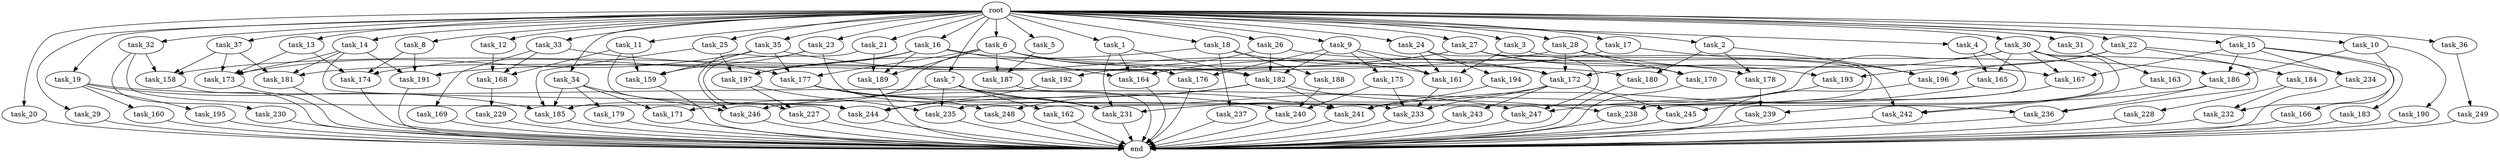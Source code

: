 digraph G {
  root [size="0.000000"];
  task_1 [size="1024.000000"];
  task_2 [size="1024.000000"];
  task_3 [size="1024.000000"];
  task_4 [size="1024.000000"];
  task_5 [size="1024.000000"];
  task_6 [size="1024.000000"];
  task_7 [size="1024.000000"];
  task_8 [size="1024.000000"];
  task_9 [size="1024.000000"];
  task_10 [size="1024.000000"];
  task_11 [size="1024.000000"];
  task_12 [size="1024.000000"];
  task_13 [size="1024.000000"];
  task_14 [size="1024.000000"];
  task_15 [size="1024.000000"];
  task_16 [size="1024.000000"];
  task_17 [size="1024.000000"];
  task_18 [size="1024.000000"];
  task_19 [size="1024.000000"];
  task_20 [size="1024.000000"];
  task_21 [size="1024.000000"];
  task_22 [size="1024.000000"];
  task_23 [size="1024.000000"];
  task_24 [size="1024.000000"];
  task_25 [size="1024.000000"];
  task_26 [size="1024.000000"];
  task_27 [size="1024.000000"];
  task_28 [size="1024.000000"];
  task_29 [size="1024.000000"];
  task_30 [size="1024.000000"];
  task_31 [size="1024.000000"];
  task_32 [size="1024.000000"];
  task_33 [size="1024.000000"];
  task_34 [size="1024.000000"];
  task_35 [size="1024.000000"];
  task_36 [size="1024.000000"];
  task_37 [size="1024.000000"];
  task_158 [size="429496729600.000000"];
  task_159 [size="1039382085632.000000"];
  task_160 [size="695784701952.000000"];
  task_161 [size="2078764171264.000000"];
  task_162 [size="309237645312.000000"];
  task_163 [size="214748364800.000000"];
  task_164 [size="721554505728.000000"];
  task_165 [size="936302870528.000000"];
  task_166 [size="309237645312.000000"];
  task_167 [size="1305670057984.000000"];
  task_168 [size="1305670057984.000000"];
  task_169 [size="137438953472.000000"];
  task_170 [size="352187318272.000000"];
  task_171 [size="1005022347264.000000"];
  task_172 [size="1992864825344.000000"];
  task_173 [size="1391569403904.000000"];
  task_174 [size="996432412672.000000"];
  task_175 [size="858993459200.000000"];
  task_176 [size="1554778161152.000000"];
  task_177 [size="1529008357376.000000"];
  task_178 [size="584115552256.000000"];
  task_179 [size="695784701952.000000"];
  task_180 [size="730144440320.000000"];
  task_181 [size="601295421440.000000"];
  task_182 [size="2113123909632.000000"];
  task_183 [size="309237645312.000000"];
  task_184 [size="214748364800.000000"];
  task_185 [size="2396591751168.000000"];
  task_186 [size="807453851648.000000"];
  task_187 [size="910533066752.000000"];
  task_188 [size="137438953472.000000"];
  task_189 [size="1941325217792.000000"];
  task_190 [size="77309411328.000000"];
  task_191 [size="584115552256.000000"];
  task_192 [size="420906795008.000000"];
  task_193 [size="429496729600.000000"];
  task_194 [size="214748364800.000000"];
  task_195 [size="695784701952.000000"];
  task_196 [size="283467841536.000000"];
  task_197 [size="996432412672.000000"];
  task_227 [size="1245540515840.000000"];
  task_228 [size="420906795008.000000"];
  task_229 [size="695784701952.000000"];
  task_230 [size="137438953472.000000"];
  task_231 [size="790273982464.000000"];
  task_232 [size="498216206336.000000"];
  task_233 [size="1073741824000.000000"];
  task_234 [size="523986010112.000000"];
  task_235 [size="1717986918400.000000"];
  task_236 [size="1477468749824.000000"];
  task_237 [size="137438953472.000000"];
  task_238 [size="463856467968.000000"];
  task_239 [size="1279900254208.000000"];
  task_240 [size="2087354105856.000000"];
  task_241 [size="1116691496960.000000"];
  task_242 [size="1108101562368.000000"];
  task_243 [size="34359738368.000000"];
  task_244 [size="1219770712064.000000"];
  task_245 [size="111669149696.000000"];
  task_246 [size="1039382085632.000000"];
  task_247 [size="1073741824000.000000"];
  task_248 [size="386547056640.000000"];
  task_249 [size="858993459200.000000"];
  end [size="0.000000"];

  root -> task_1 [size="1.000000"];
  root -> task_2 [size="1.000000"];
  root -> task_3 [size="1.000000"];
  root -> task_4 [size="1.000000"];
  root -> task_5 [size="1.000000"];
  root -> task_6 [size="1.000000"];
  root -> task_7 [size="1.000000"];
  root -> task_8 [size="1.000000"];
  root -> task_9 [size="1.000000"];
  root -> task_10 [size="1.000000"];
  root -> task_11 [size="1.000000"];
  root -> task_12 [size="1.000000"];
  root -> task_13 [size="1.000000"];
  root -> task_14 [size="1.000000"];
  root -> task_15 [size="1.000000"];
  root -> task_16 [size="1.000000"];
  root -> task_17 [size="1.000000"];
  root -> task_18 [size="1.000000"];
  root -> task_19 [size="1.000000"];
  root -> task_20 [size="1.000000"];
  root -> task_21 [size="1.000000"];
  root -> task_22 [size="1.000000"];
  root -> task_23 [size="1.000000"];
  root -> task_24 [size="1.000000"];
  root -> task_25 [size="1.000000"];
  root -> task_26 [size="1.000000"];
  root -> task_27 [size="1.000000"];
  root -> task_28 [size="1.000000"];
  root -> task_29 [size="1.000000"];
  root -> task_30 [size="1.000000"];
  root -> task_31 [size="1.000000"];
  root -> task_32 [size="1.000000"];
  root -> task_33 [size="1.000000"];
  root -> task_34 [size="1.000000"];
  root -> task_35 [size="1.000000"];
  root -> task_36 [size="1.000000"];
  root -> task_37 [size="1.000000"];
  task_1 -> task_164 [size="134217728.000000"];
  task_1 -> task_182 [size="134217728.000000"];
  task_1 -> task_231 [size="134217728.000000"];
  task_2 -> task_178 [size="33554432.000000"];
  task_2 -> task_180 [size="33554432.000000"];
  task_2 -> task_196 [size="33554432.000000"];
  task_3 -> task_161 [size="301989888.000000"];
  task_3 -> task_238 [size="301989888.000000"];
  task_4 -> task_165 [size="75497472.000000"];
  task_4 -> task_238 [size="75497472.000000"];
  task_5 -> task_187 [size="209715200.000000"];
  task_6 -> task_176 [size="679477248.000000"];
  task_6 -> task_177 [size="679477248.000000"];
  task_6 -> task_180 [size="679477248.000000"];
  task_6 -> task_182 [size="679477248.000000"];
  task_6 -> task_185 [size="679477248.000000"];
  task_6 -> task_187 [size="679477248.000000"];
  task_6 -> task_189 [size="679477248.000000"];
  task_7 -> task_162 [size="301989888.000000"];
  task_7 -> task_171 [size="301989888.000000"];
  task_7 -> task_231 [size="301989888.000000"];
  task_7 -> task_235 [size="301989888.000000"];
  task_7 -> task_247 [size="301989888.000000"];
  task_8 -> task_174 [size="134217728.000000"];
  task_8 -> task_191 [size="134217728.000000"];
  task_9 -> task_161 [size="838860800.000000"];
  task_9 -> task_172 [size="838860800.000000"];
  task_9 -> task_175 [size="838860800.000000"];
  task_9 -> task_176 [size="838860800.000000"];
  task_9 -> task_182 [size="838860800.000000"];
  task_10 -> task_186 [size="75497472.000000"];
  task_10 -> task_190 [size="75497472.000000"];
  task_10 -> task_232 [size="75497472.000000"];
  task_11 -> task_159 [size="301989888.000000"];
  task_11 -> task_168 [size="301989888.000000"];
  task_11 -> task_244 [size="301989888.000000"];
  task_12 -> task_168 [size="838860800.000000"];
  task_13 -> task_173 [size="301989888.000000"];
  task_13 -> task_174 [size="301989888.000000"];
  task_14 -> task_173 [size="301989888.000000"];
  task_14 -> task_181 [size="301989888.000000"];
  task_14 -> task_191 [size="301989888.000000"];
  task_14 -> task_236 [size="301989888.000000"];
  task_15 -> task_166 [size="301989888.000000"];
  task_15 -> task_167 [size="301989888.000000"];
  task_15 -> task_183 [size="301989888.000000"];
  task_15 -> task_186 [size="301989888.000000"];
  task_15 -> task_234 [size="301989888.000000"];
  task_16 -> task_164 [size="536870912.000000"];
  task_16 -> task_174 [size="536870912.000000"];
  task_16 -> task_178 [size="536870912.000000"];
  task_16 -> task_189 [size="536870912.000000"];
  task_16 -> task_197 [size="536870912.000000"];
  task_17 -> task_164 [size="33554432.000000"];
  task_17 -> task_196 [size="33554432.000000"];
  task_18 -> task_172 [size="134217728.000000"];
  task_18 -> task_188 [size="134217728.000000"];
  task_18 -> task_197 [size="134217728.000000"];
  task_18 -> task_237 [size="134217728.000000"];
  task_19 -> task_160 [size="679477248.000000"];
  task_19 -> task_185 [size="679477248.000000"];
  task_19 -> task_195 [size="679477248.000000"];
  task_19 -> task_240 [size="679477248.000000"];
  task_20 -> end [size="1.000000"];
  task_21 -> task_189 [size="679477248.000000"];
  task_21 -> task_227 [size="679477248.000000"];
  task_22 -> task_184 [size="209715200.000000"];
  task_22 -> task_193 [size="209715200.000000"];
  task_22 -> task_196 [size="209715200.000000"];
  task_22 -> task_234 [size="209715200.000000"];
  task_23 -> task_159 [size="33554432.000000"];
  task_23 -> task_233 [size="33554432.000000"];
  task_23 -> task_246 [size="33554432.000000"];
  task_24 -> task_161 [size="209715200.000000"];
  task_24 -> task_194 [size="209715200.000000"];
  task_24 -> task_247 [size="209715200.000000"];
  task_25 -> task_185 [size="301989888.000000"];
  task_25 -> task_197 [size="301989888.000000"];
  task_26 -> task_182 [size="411041792.000000"];
  task_26 -> task_186 [size="411041792.000000"];
  task_26 -> task_192 [size="411041792.000000"];
  task_27 -> task_158 [size="209715200.000000"];
  task_27 -> task_170 [size="209715200.000000"];
  task_27 -> task_181 [size="209715200.000000"];
  task_27 -> task_193 [size="209715200.000000"];
  task_27 -> task_242 [size="209715200.000000"];
  task_28 -> task_167 [size="134217728.000000"];
  task_28 -> task_170 [size="134217728.000000"];
  task_28 -> task_172 [size="134217728.000000"];
  task_28 -> task_191 [size="134217728.000000"];
  task_29 -> end [size="1.000000"];
  task_30 -> task_165 [size="838860800.000000"];
  task_30 -> task_167 [size="838860800.000000"];
  task_30 -> task_172 [size="838860800.000000"];
  task_30 -> task_235 [size="838860800.000000"];
  task_30 -> task_236 [size="838860800.000000"];
  task_30 -> task_239 [size="838860800.000000"];
  task_30 -> task_242 [size="838860800.000000"];
  task_31 -> task_163 [size="209715200.000000"];
  task_32 -> task_158 [size="134217728.000000"];
  task_32 -> task_230 [size="134217728.000000"];
  task_32 -> task_244 [size="134217728.000000"];
  task_33 -> task_168 [size="134217728.000000"];
  task_33 -> task_169 [size="134217728.000000"];
  task_33 -> task_177 [size="134217728.000000"];
  task_34 -> task_171 [size="679477248.000000"];
  task_34 -> task_179 [size="679477248.000000"];
  task_34 -> task_185 [size="679477248.000000"];
  task_34 -> task_246 [size="679477248.000000"];
  task_35 -> task_159 [size="679477248.000000"];
  task_35 -> task_161 [size="679477248.000000"];
  task_35 -> task_173 [size="679477248.000000"];
  task_35 -> task_177 [size="679477248.000000"];
  task_36 -> task_249 [size="838860800.000000"];
  task_37 -> task_158 [size="75497472.000000"];
  task_37 -> task_173 [size="75497472.000000"];
  task_37 -> task_181 [size="75497472.000000"];
  task_158 -> end [size="1.000000"];
  task_159 -> end [size="1.000000"];
  task_160 -> end [size="1.000000"];
  task_161 -> task_233 [size="301989888.000000"];
  task_162 -> end [size="1.000000"];
  task_163 -> task_242 [size="33554432.000000"];
  task_164 -> end [size="1.000000"];
  task_165 -> task_241 [size="411041792.000000"];
  task_166 -> end [size="1.000000"];
  task_167 -> task_245 [size="75497472.000000"];
  task_168 -> task_229 [size="679477248.000000"];
  task_169 -> end [size="1.000000"];
  task_170 -> end [size="1.000000"];
  task_171 -> end [size="1.000000"];
  task_172 -> task_231 [size="33554432.000000"];
  task_172 -> task_233 [size="33554432.000000"];
  task_172 -> task_243 [size="33554432.000000"];
  task_172 -> task_245 [size="33554432.000000"];
  task_173 -> end [size="1.000000"];
  task_174 -> end [size="1.000000"];
  task_175 -> task_233 [size="679477248.000000"];
  task_175 -> task_240 [size="679477248.000000"];
  task_176 -> end [size="1.000000"];
  task_177 -> task_231 [size="301989888.000000"];
  task_177 -> task_241 [size="301989888.000000"];
  task_177 -> task_248 [size="301989888.000000"];
  task_178 -> task_239 [size="411041792.000000"];
  task_179 -> end [size="1.000000"];
  task_180 -> end [size="1.000000"];
  task_181 -> end [size="1.000000"];
  task_182 -> task_238 [size="75497472.000000"];
  task_182 -> task_241 [size="75497472.000000"];
  task_182 -> task_244 [size="75497472.000000"];
  task_182 -> task_248 [size="75497472.000000"];
  task_183 -> end [size="1.000000"];
  task_184 -> task_228 [size="411041792.000000"];
  task_184 -> task_232 [size="411041792.000000"];
  task_185 -> end [size="1.000000"];
  task_186 -> task_236 [size="301989888.000000"];
  task_186 -> task_246 [size="301989888.000000"];
  task_187 -> end [size="1.000000"];
  task_188 -> task_240 [size="679477248.000000"];
  task_189 -> end [size="1.000000"];
  task_190 -> end [size="1.000000"];
  task_191 -> end [size="1.000000"];
  task_192 -> task_244 [size="679477248.000000"];
  task_193 -> task_247 [size="536870912.000000"];
  task_194 -> task_241 [size="301989888.000000"];
  task_195 -> end [size="1.000000"];
  task_196 -> end [size="1.000000"];
  task_197 -> task_227 [size="536870912.000000"];
  task_197 -> task_235 [size="536870912.000000"];
  task_227 -> end [size="1.000000"];
  task_228 -> end [size="1.000000"];
  task_229 -> end [size="1.000000"];
  task_230 -> end [size="1.000000"];
  task_231 -> end [size="1.000000"];
  task_232 -> end [size="1.000000"];
  task_233 -> end [size="1.000000"];
  task_234 -> end [size="1.000000"];
  task_235 -> end [size="1.000000"];
  task_236 -> end [size="1.000000"];
  task_237 -> end [size="1.000000"];
  task_238 -> end [size="1.000000"];
  task_239 -> end [size="1.000000"];
  task_240 -> end [size="1.000000"];
  task_241 -> end [size="1.000000"];
  task_242 -> end [size="1.000000"];
  task_243 -> end [size="1.000000"];
  task_244 -> end [size="1.000000"];
  task_245 -> end [size="1.000000"];
  task_246 -> end [size="1.000000"];
  task_247 -> end [size="1.000000"];
  task_248 -> end [size="1.000000"];
  task_249 -> end [size="1.000000"];
}
